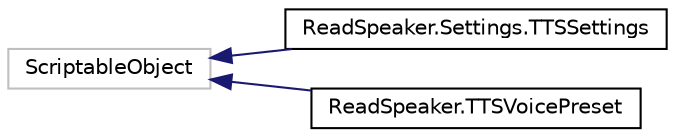 digraph "Graphical Class Hierarchy"
{
 // LATEX_PDF_SIZE
  edge [fontname="Helvetica",fontsize="10",labelfontname="Helvetica",labelfontsize="10"];
  node [fontname="Helvetica",fontsize="10",shape=record];
  rankdir="LR";
  Node3 [label="ScriptableObject",height=0.2,width=0.4,color="grey75", fillcolor="white", style="filled",tooltip=" "];
  Node3 -> Node0 [dir="back",color="midnightblue",fontsize="10",style="solid",fontname="Helvetica"];
  Node0 [label="ReadSpeaker.Settings.TTSSettings",height=0.2,width=0.4,color="black", fillcolor="white", style="filled",URL="$classReadSpeaker_1_1Settings_1_1TTSSettings.html",tooltip=" "];
  Node3 -> Node5 [dir="back",color="midnightblue",fontsize="10",style="solid",fontname="Helvetica"];
  Node5 [label="ReadSpeaker.TTSVoicePreset",height=0.2,width=0.4,color="black", fillcolor="white", style="filled",URL="$classReadSpeaker_1_1TTSVoicePreset.html",tooltip="A data container for TTSSpeechCharacteristics."];
}
